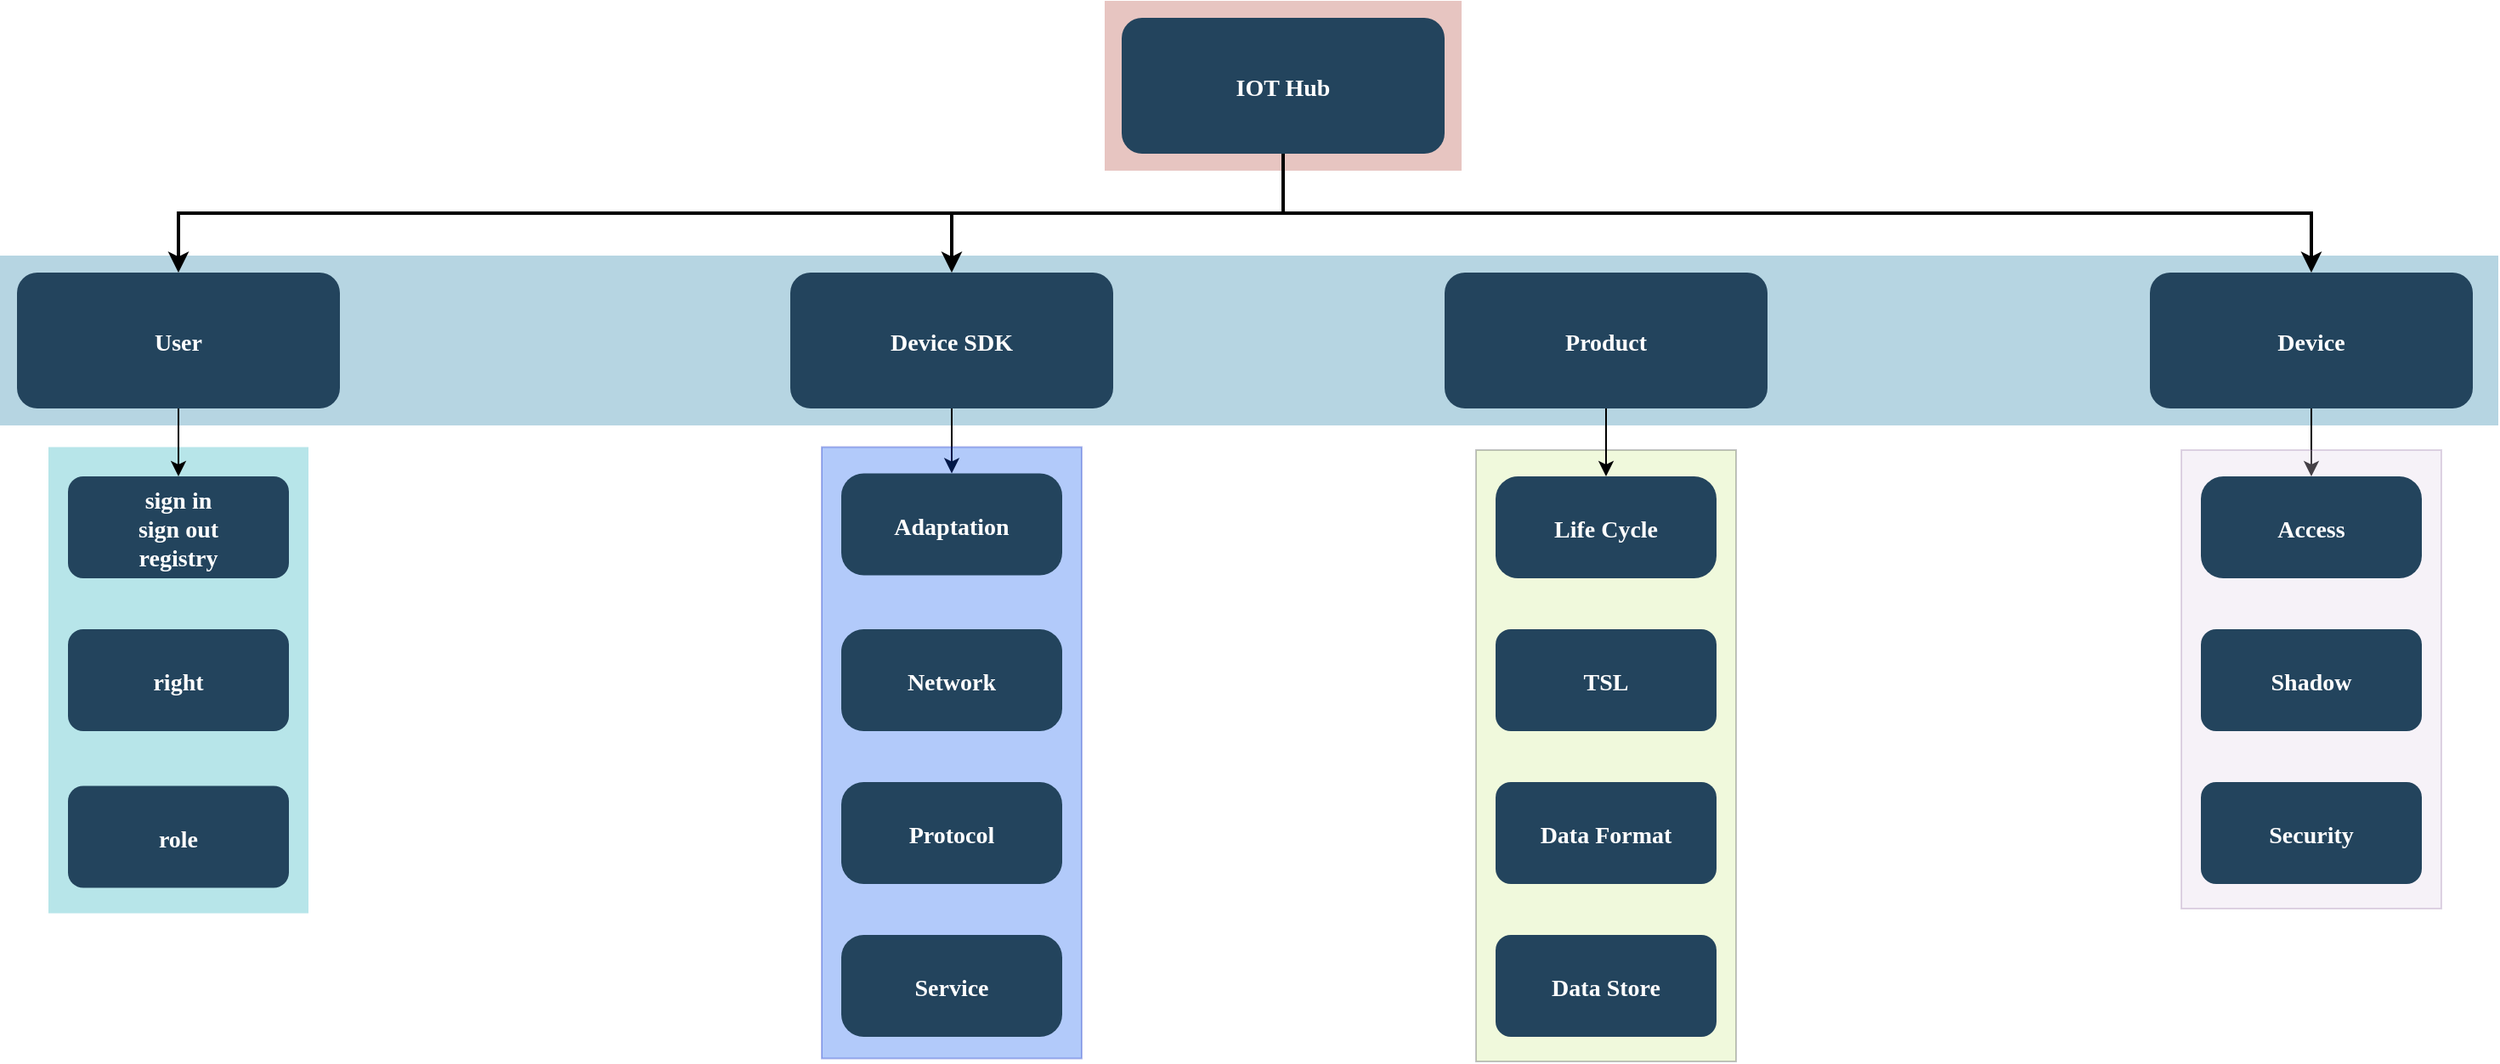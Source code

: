 <mxfile version="14.0.1" type="github">
  <diagram name="Page-1" id="2c0d36ab-eaac-3732-788b-9136903baeff">
    <mxGraphModel dx="1426" dy="713" grid="1" gridSize="10" guides="1" tooltips="1" connect="1" arrows="1" fold="1" page="1" pageScale="1.5" pageWidth="1169" pageHeight="827" background="#ffffff" math="0" shadow="0">
      <root>
        <mxCell id="0" />
        <mxCell id="1" parent="0" />
        <mxCell id="ZKz33Qd9J1jhkxHCTyg4-144" value="" style="fillColor=#cdeb8b;opacity=30;strokeColor=#36393d;" vertex="1" parent="1">
          <mxGeometry x="965.5" y="440" width="153" height="360" as="geometry" />
        </mxCell>
        <mxCell id="123" value="" style="fillColor=#AE4132;strokeColor=none;opacity=30;" parent="1" vertex="1">
          <mxGeometry x="747" y="175.5" width="210" height="100.0" as="geometry" />
        </mxCell>
        <mxCell id="122" value="" style="fillColor=#10739E;strokeColor=none;opacity=30;" parent="1" vertex="1">
          <mxGeometry x="97" y="325.5" width="1470" height="100.0" as="geometry" />
        </mxCell>
        <mxCell id="108" value="" style="fillColor=#12AAB5;strokeColor=none;opacity=30;" parent="1" vertex="1">
          <mxGeometry x="125.5" y="438.25" width="153" height="274.5" as="geometry" />
        </mxCell>
        <mxCell id="2" value="IOT Hub" style="rounded=1;fillColor=#23445D;gradientColor=none;strokeColor=none;fontColor=#FFFFFF;fontStyle=1;fontFamily=Tahoma;fontSize=14" parent="1" vertex="1">
          <mxGeometry x="757" y="185.5" width="190" height="80" as="geometry" />
        </mxCell>
        <mxCell id="ZKz33Qd9J1jhkxHCTyg4-154" value="" style="edgeStyle=orthogonalEdgeStyle;rounded=0;orthogonalLoop=1;jettySize=auto;html=1;" edge="1" parent="1" source="4" target="ZKz33Qd9J1jhkxHCTyg4-150">
          <mxGeometry relative="1" as="geometry" />
        </mxCell>
        <mxCell id="4" value="Device" style="rounded=1;fillColor=#23445D;gradientColor=none;strokeColor=none;fontColor=#FFFFFF;fontStyle=1;fontFamily=Tahoma;fontSize=14" parent="1" vertex="1">
          <mxGeometry x="1362.0" y="335.5" width="190" height="80" as="geometry" />
        </mxCell>
        <mxCell id="9" value="" style="edgeStyle=elbowEdgeStyle;elbow=vertical;strokeWidth=2;rounded=0" parent="1" source="2" target="4" edge="1">
          <mxGeometry x="337" y="215.5" width="100" height="100" as="geometry">
            <mxPoint x="337" y="315.5" as="sourcePoint" />
            <mxPoint x="437" y="215.5" as="targetPoint" />
          </mxGeometry>
        </mxCell>
        <mxCell id="ZKz33Qd9J1jhkxHCTyg4-148" value="" style="edgeStyle=orthogonalEdgeStyle;rounded=0;orthogonalLoop=1;jettySize=auto;html=1;" edge="1" parent="1" source="10" target="41">
          <mxGeometry relative="1" as="geometry" />
        </mxCell>
        <mxCell id="10" value="Product" style="rounded=1;fillColor=#23445D;gradientColor=none;strokeColor=none;fontColor=#FFFFFF;fontStyle=1;fontFamily=Tahoma;fontSize=14" parent="1" vertex="1">
          <mxGeometry x="947" y="335.5" width="190" height="80" as="geometry" />
        </mxCell>
        <mxCell id="ZKz33Qd9J1jhkxHCTyg4-160" value="" style="edgeStyle=orthogonalEdgeStyle;rounded=0;orthogonalLoop=1;jettySize=auto;html=1;" edge="1" parent="1" source="12" target="ZKz33Qd9J1jhkxHCTyg4-156">
          <mxGeometry relative="1" as="geometry" />
        </mxCell>
        <mxCell id="12" value="Device SDK" style="rounded=1;fillColor=#23445D;gradientColor=none;strokeColor=none;fontColor=#FFFFFF;fontStyle=1;fontFamily=Tahoma;fontSize=14" parent="1" vertex="1">
          <mxGeometry x="562.0" y="335.5" width="190" height="80" as="geometry" />
        </mxCell>
        <mxCell id="ZKz33Qd9J1jhkxHCTyg4-147" value="" style="edgeStyle=orthogonalEdgeStyle;rounded=0;orthogonalLoop=1;jettySize=auto;html=1;" edge="1" parent="1" source="13" target="14">
          <mxGeometry relative="1" as="geometry" />
        </mxCell>
        <mxCell id="13" value="User" style="rounded=1;fillColor=#23445D;gradientColor=none;strokeColor=none;fontColor=#FFFFFF;fontStyle=1;fontFamily=Tahoma;fontSize=14" parent="1" vertex="1">
          <mxGeometry x="107" y="335.5" width="190" height="80" as="geometry" />
        </mxCell>
        <mxCell id="14" value="sign in&#xa;sign out&#xa;registry" style="rounded=1;fillColor=#23445D;gradientColor=none;strokeColor=none;fontColor=#FFFFFF;fontStyle=1;fontFamily=Tahoma;fontSize=14" parent="1" vertex="1">
          <mxGeometry x="137" y="455.5" width="130" height="60" as="geometry" />
        </mxCell>
        <mxCell id="15" value="right" style="rounded=1;fillColor=#23445D;gradientColor=none;strokeColor=none;fontColor=#FFFFFF;fontStyle=1;fontFamily=Tahoma;fontSize=14" parent="1" vertex="1">
          <mxGeometry x="137" y="545.5" width="130" height="60" as="geometry" />
        </mxCell>
        <mxCell id="41" value="Life Cycle" style="rounded=1;fillColor=#23445D;gradientColor=none;strokeColor=none;fontColor=#FFFFFF;fontStyle=1;fontFamily=Tahoma;fontSize=14;arcSize=22;" parent="1" vertex="1">
          <mxGeometry x="977" y="455.5" width="130" height="60" as="geometry" />
        </mxCell>
        <mxCell id="42" value="TSL" style="rounded=1;fillColor=#23445D;gradientColor=none;strokeColor=none;fontColor=#FFFFFF;fontStyle=1;fontFamily=Tahoma;fontSize=14" parent="1" vertex="1">
          <mxGeometry x="977" y="545.5" width="130" height="60" as="geometry" />
        </mxCell>
        <mxCell id="43" value="Data Format" style="rounded=1;fillColor=#23445D;gradientColor=none;strokeColor=none;fontColor=#FFFFFF;fontStyle=1;fontFamily=Tahoma;fontSize=14" parent="1" vertex="1">
          <mxGeometry x="977" y="635.5" width="130" height="60" as="geometry" />
        </mxCell>
        <mxCell id="59" value="" style="edgeStyle=elbowEdgeStyle;elbow=vertical;strokeWidth=2;rounded=0" parent="1" source="2" target="12" edge="1">
          <mxGeometry x="347" y="225.5" width="100" height="100" as="geometry">
            <mxPoint x="862.0" y="275.5" as="sourcePoint" />
            <mxPoint x="1467.0" y="345.5" as="targetPoint" />
          </mxGeometry>
        </mxCell>
        <mxCell id="61" value="" style="edgeStyle=elbowEdgeStyle;elbow=vertical;strokeWidth=2;rounded=0" parent="1" source="2" target="13" edge="1">
          <mxGeometry x="-23" y="135.5" width="100" height="100" as="geometry">
            <mxPoint x="-23" y="235.5" as="sourcePoint" />
            <mxPoint x="77" y="135.5" as="targetPoint" />
          </mxGeometry>
        </mxCell>
        <mxCell id="ZKz33Qd9J1jhkxHCTyg4-129" value="role" style="rounded=1;fillColor=#23445D;gradientColor=none;strokeColor=none;fontColor=#FFFFFF;fontStyle=1;fontFamily=Tahoma;fontSize=14" vertex="1" parent="1">
          <mxGeometry x="137" y="637.75" width="130" height="60" as="geometry" />
        </mxCell>
        <mxCell id="ZKz33Qd9J1jhkxHCTyg4-140" value="Data Store" style="rounded=1;fillColor=#23445D;gradientColor=none;strokeColor=none;fontColor=#FFFFFF;fontStyle=1;fontFamily=Tahoma;fontSize=14" vertex="1" parent="1">
          <mxGeometry x="977" y="725.5" width="130" height="60" as="geometry" />
        </mxCell>
        <mxCell id="ZKz33Qd9J1jhkxHCTyg4-149" value="Security" style="fillColor=#e1d5e7;opacity=30;strokeColor=#9673a6;" vertex="1" parent="1">
          <mxGeometry x="1380.5" y="440" width="153" height="270" as="geometry" />
        </mxCell>
        <mxCell id="ZKz33Qd9J1jhkxHCTyg4-150" value="Access" style="rounded=1;fillColor=#23445D;gradientColor=none;strokeColor=none;fontColor=#FFFFFF;fontStyle=1;fontFamily=Tahoma;fontSize=14;arcSize=22;" vertex="1" parent="1">
          <mxGeometry x="1392" y="455.5" width="130" height="60" as="geometry" />
        </mxCell>
        <mxCell id="ZKz33Qd9J1jhkxHCTyg4-151" value="Shadow" style="rounded=1;fillColor=#23445D;gradientColor=none;strokeColor=none;fontColor=#FFFFFF;fontStyle=1;fontFamily=Tahoma;fontSize=14" vertex="1" parent="1">
          <mxGeometry x="1392" y="545.5" width="130" height="60" as="geometry" />
        </mxCell>
        <mxCell id="ZKz33Qd9J1jhkxHCTyg4-155" value="" style="fillColor=#0050ef;opacity=30;strokeColor=#001DBC;fontColor=#ffffff;" vertex="1" parent="1">
          <mxGeometry x="580.5" y="438.25" width="153" height="360" as="geometry" />
        </mxCell>
        <mxCell id="ZKz33Qd9J1jhkxHCTyg4-156" value="Adaptation" style="rounded=1;fillColor=#23445D;gradientColor=none;strokeColor=none;fontColor=#FFFFFF;fontStyle=1;fontFamily=Tahoma;fontSize=14;arcSize=22;" vertex="1" parent="1">
          <mxGeometry x="592" y="453.75" width="130" height="60" as="geometry" />
        </mxCell>
        <mxCell id="ZKz33Qd9J1jhkxHCTyg4-161" value="Network" style="rounded=1;fillColor=#23445D;gradientColor=none;strokeColor=none;fontColor=#FFFFFF;fontStyle=1;fontFamily=Tahoma;fontSize=14;arcSize=22;" vertex="1" parent="1">
          <mxGeometry x="592" y="545.5" width="130" height="60" as="geometry" />
        </mxCell>
        <mxCell id="ZKz33Qd9J1jhkxHCTyg4-162" value="Protocol" style="rounded=1;fillColor=#23445D;gradientColor=none;strokeColor=none;fontColor=#FFFFFF;fontStyle=1;fontFamily=Tahoma;fontSize=14;arcSize=22;" vertex="1" parent="1">
          <mxGeometry x="592" y="635.5" width="130" height="60" as="geometry" />
        </mxCell>
        <mxCell id="ZKz33Qd9J1jhkxHCTyg4-163" value="Service" style="rounded=1;fillColor=#23445D;gradientColor=none;strokeColor=none;fontColor=#FFFFFF;fontStyle=1;fontFamily=Tahoma;fontSize=14;arcSize=22;" vertex="1" parent="1">
          <mxGeometry x="592" y="725.5" width="130" height="60" as="geometry" />
        </mxCell>
        <mxCell id="ZKz33Qd9J1jhkxHCTyg4-164" value="Security" style="rounded=1;fillColor=#23445D;gradientColor=none;strokeColor=none;fontColor=#FFFFFF;fontStyle=1;fontFamily=Tahoma;fontSize=14" vertex="1" parent="1">
          <mxGeometry x="1392" y="635.5" width="130" height="60" as="geometry" />
        </mxCell>
      </root>
    </mxGraphModel>
  </diagram>
</mxfile>
